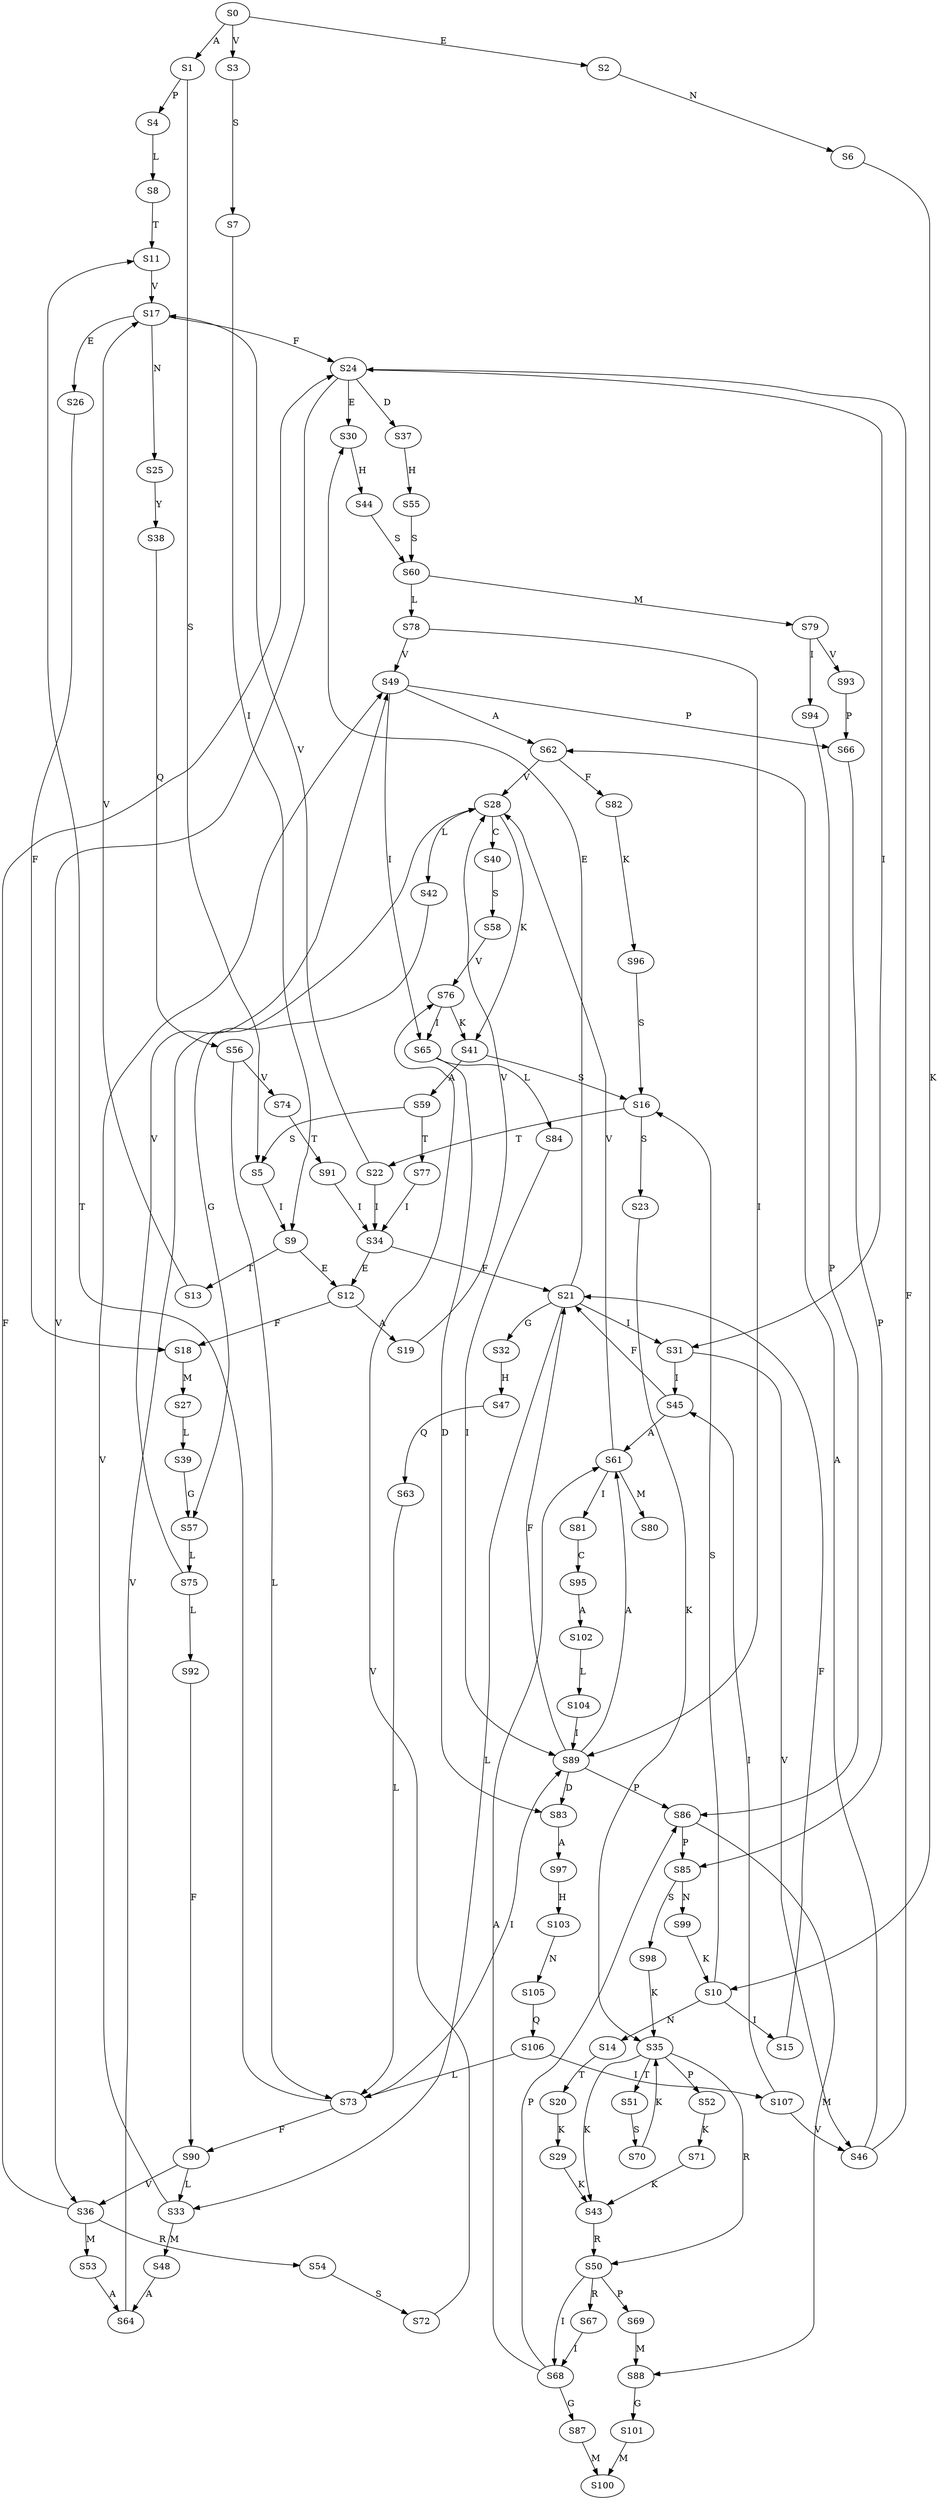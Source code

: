 strict digraph  {
	S0 -> S1 [ label = A ];
	S0 -> S2 [ label = E ];
	S0 -> S3 [ label = V ];
	S1 -> S4 [ label = P ];
	S1 -> S5 [ label = S ];
	S2 -> S6 [ label = N ];
	S3 -> S7 [ label = S ];
	S4 -> S8 [ label = L ];
	S5 -> S9 [ label = I ];
	S6 -> S10 [ label = K ];
	S7 -> S9 [ label = I ];
	S8 -> S11 [ label = T ];
	S9 -> S12 [ label = E ];
	S9 -> S13 [ label = T ];
	S10 -> S14 [ label = N ];
	S10 -> S15 [ label = I ];
	S10 -> S16 [ label = S ];
	S11 -> S17 [ label = V ];
	S12 -> S18 [ label = F ];
	S12 -> S19 [ label = A ];
	S13 -> S17 [ label = V ];
	S14 -> S20 [ label = T ];
	S15 -> S21 [ label = F ];
	S16 -> S22 [ label = T ];
	S16 -> S23 [ label = S ];
	S17 -> S24 [ label = F ];
	S17 -> S25 [ label = N ];
	S17 -> S26 [ label = E ];
	S18 -> S27 [ label = M ];
	S19 -> S28 [ label = V ];
	S20 -> S29 [ label = K ];
	S21 -> S30 [ label = E ];
	S21 -> S31 [ label = I ];
	S21 -> S32 [ label = G ];
	S21 -> S33 [ label = L ];
	S22 -> S34 [ label = I ];
	S22 -> S17 [ label = V ];
	S23 -> S35 [ label = K ];
	S24 -> S31 [ label = I ];
	S24 -> S30 [ label = E ];
	S24 -> S36 [ label = V ];
	S24 -> S37 [ label = D ];
	S25 -> S38 [ label = Y ];
	S26 -> S18 [ label = F ];
	S27 -> S39 [ label = L ];
	S28 -> S40 [ label = C ];
	S28 -> S41 [ label = K ];
	S28 -> S42 [ label = L ];
	S29 -> S43 [ label = K ];
	S30 -> S44 [ label = H ];
	S31 -> S45 [ label = I ];
	S31 -> S46 [ label = V ];
	S32 -> S47 [ label = H ];
	S33 -> S48 [ label = M ];
	S33 -> S49 [ label = V ];
	S34 -> S12 [ label = E ];
	S34 -> S21 [ label = F ];
	S35 -> S50 [ label = R ];
	S35 -> S51 [ label = T ];
	S35 -> S52 [ label = P ];
	S35 -> S43 [ label = K ];
	S36 -> S53 [ label = M ];
	S36 -> S54 [ label = R ];
	S36 -> S24 [ label = F ];
	S37 -> S55 [ label = H ];
	S38 -> S56 [ label = Q ];
	S39 -> S57 [ label = G ];
	S40 -> S58 [ label = S ];
	S41 -> S59 [ label = A ];
	S41 -> S16 [ label = S ];
	S42 -> S57 [ label = G ];
	S43 -> S50 [ label = R ];
	S44 -> S60 [ label = S ];
	S45 -> S61 [ label = A ];
	S45 -> S21 [ label = F ];
	S46 -> S62 [ label = A ];
	S46 -> S24 [ label = F ];
	S47 -> S63 [ label = Q ];
	S48 -> S64 [ label = A ];
	S49 -> S65 [ label = I ];
	S49 -> S66 [ label = P ];
	S49 -> S62 [ label = A ];
	S50 -> S67 [ label = R ];
	S50 -> S68 [ label = I ];
	S50 -> S69 [ label = P ];
	S51 -> S70 [ label = S ];
	S52 -> S71 [ label = K ];
	S53 -> S64 [ label = A ];
	S54 -> S72 [ label = S ];
	S55 -> S60 [ label = S ];
	S56 -> S73 [ label = L ];
	S56 -> S74 [ label = V ];
	S57 -> S75 [ label = L ];
	S58 -> S76 [ label = V ];
	S59 -> S5 [ label = S ];
	S59 -> S77 [ label = T ];
	S60 -> S78 [ label = L ];
	S60 -> S79 [ label = M ];
	S61 -> S80 [ label = M ];
	S61 -> S28 [ label = V ];
	S61 -> S81 [ label = I ];
	S62 -> S82 [ label = F ];
	S62 -> S28 [ label = V ];
	S63 -> S73 [ label = L ];
	S64 -> S28 [ label = V ];
	S65 -> S83 [ label = D ];
	S65 -> S84 [ label = L ];
	S66 -> S85 [ label = P ];
	S67 -> S68 [ label = I ];
	S68 -> S61 [ label = A ];
	S68 -> S86 [ label = P ];
	S68 -> S87 [ label = G ];
	S69 -> S88 [ label = M ];
	S70 -> S35 [ label = K ];
	S71 -> S43 [ label = K ];
	S72 -> S76 [ label = V ];
	S73 -> S89 [ label = I ];
	S73 -> S11 [ label = T ];
	S73 -> S90 [ label = F ];
	S74 -> S91 [ label = T ];
	S75 -> S92 [ label = L ];
	S75 -> S49 [ label = V ];
	S76 -> S65 [ label = I ];
	S76 -> S41 [ label = K ];
	S77 -> S34 [ label = I ];
	S78 -> S89 [ label = I ];
	S78 -> S49 [ label = V ];
	S79 -> S93 [ label = V ];
	S79 -> S94 [ label = I ];
	S81 -> S95 [ label = C ];
	S82 -> S96 [ label = K ];
	S83 -> S97 [ label = A ];
	S84 -> S89 [ label = I ];
	S85 -> S98 [ label = S ];
	S85 -> S99 [ label = N ];
	S86 -> S85 [ label = P ];
	S86 -> S88 [ label = M ];
	S87 -> S100 [ label = M ];
	S88 -> S101 [ label = G ];
	S89 -> S86 [ label = P ];
	S89 -> S21 [ label = F ];
	S89 -> S83 [ label = D ];
	S89 -> S61 [ label = A ];
	S90 -> S36 [ label = V ];
	S90 -> S33 [ label = L ];
	S91 -> S34 [ label = I ];
	S92 -> S90 [ label = F ];
	S93 -> S66 [ label = P ];
	S94 -> S86 [ label = P ];
	S95 -> S102 [ label = A ];
	S96 -> S16 [ label = S ];
	S97 -> S103 [ label = H ];
	S98 -> S35 [ label = K ];
	S99 -> S10 [ label = K ];
	S101 -> S100 [ label = M ];
	S102 -> S104 [ label = L ];
	S103 -> S105 [ label = N ];
	S104 -> S89 [ label = I ];
	S105 -> S106 [ label = Q ];
	S106 -> S73 [ label = L ];
	S106 -> S107 [ label = I ];
	S107 -> S45 [ label = I ];
	S107 -> S46 [ label = V ];
}

